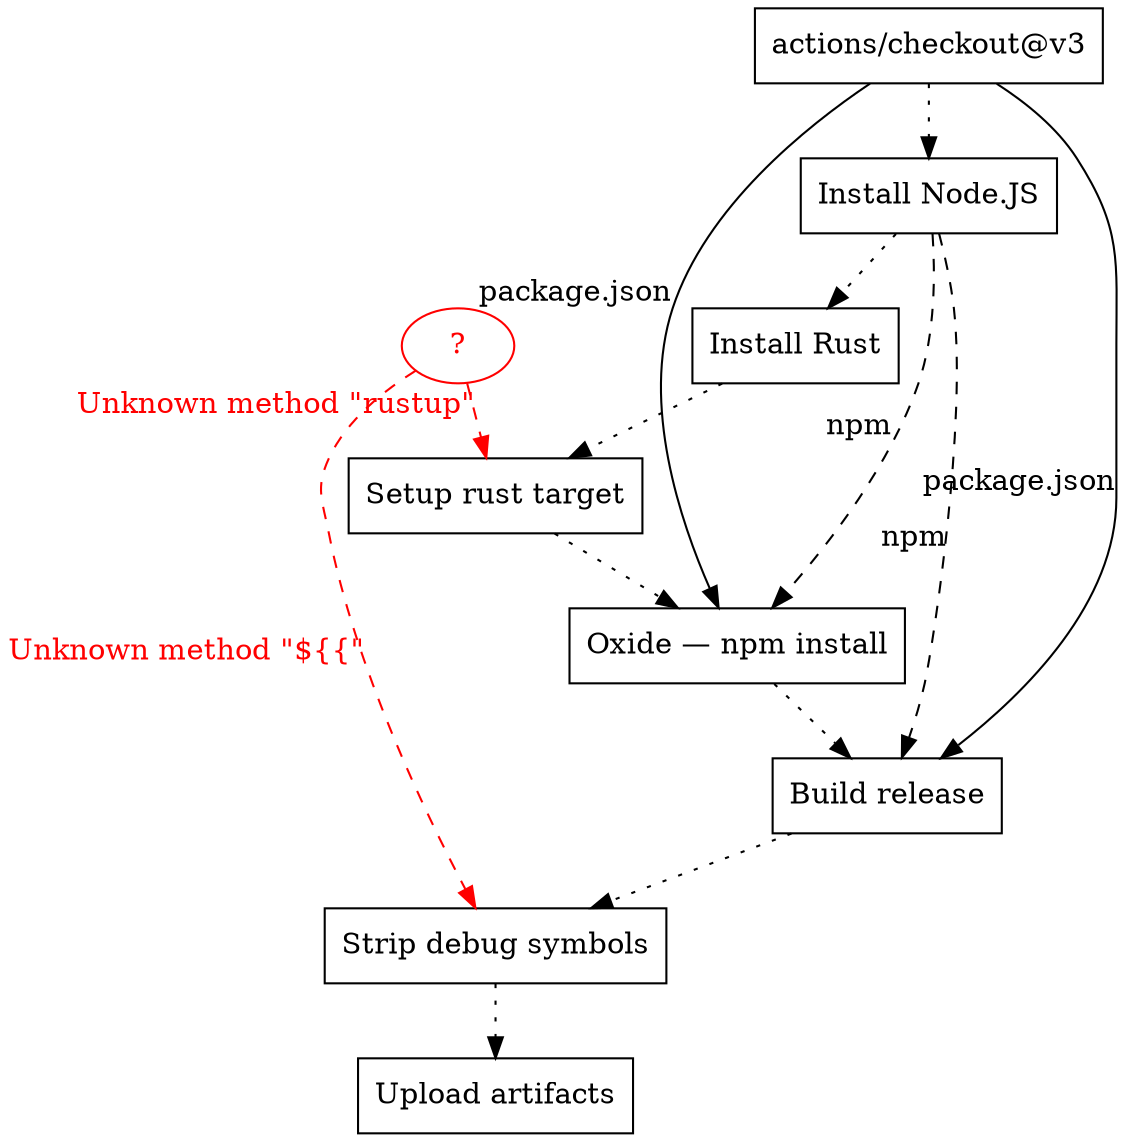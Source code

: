 digraph {
	"actions/checkout@v3" [shape=rect]
	"Install Node.JS" [shape=rect]
	"Install Rust" [shape=rect]
	"Setup rust target" [shape=rect]
	"Oxide — npm install" [shape=rect]
	"Build release" [shape=rect]
	"Strip debug symbols" [shape=rect]
	"Upload artifacts" [shape=rect]
	"?" [shape=rect]
	"?" [color=red fontcolor=red shape=ellipse]
	"actions/checkout@v3" -> "Oxide — npm install" [decorate=false xlabel="package.json"]
	"actions/checkout@v3" -> "Build release" [decorate=false xlabel="package.json"]
	"actions/checkout@v3" -> "Install Node.JS" [style=dotted xlabel=""]
	"Install Node.JS" -> "Oxide — npm install" [style=dashed xlabel=npm]
	"Install Node.JS" -> "Build release" [style=dashed xlabel=npm]
	"Install Node.JS" -> "Install Rust" [style=dotted xlabel=""]
	"Install Rust" -> "Setup rust target" [style=dotted xlabel=""]
	"Setup rust target" -> "Oxide — npm install" [style=dotted xlabel=""]
	"Oxide — npm install" -> "Build release" [style=dotted xlabel=""]
	"Build release" -> "Strip debug symbols" [style=dotted xlabel=""]
	"Strip debug symbols" -> "Upload artifacts" [style=dotted xlabel=""]
	"?" -> "Setup rust target" [color=red fontcolor=red style=dashed xlabel="Unknown method \"rustup\""]
	"?" -> "Strip debug symbols" [color=red fontcolor=red style=dashed xlabel="Unknown method \"${{\""]
}
